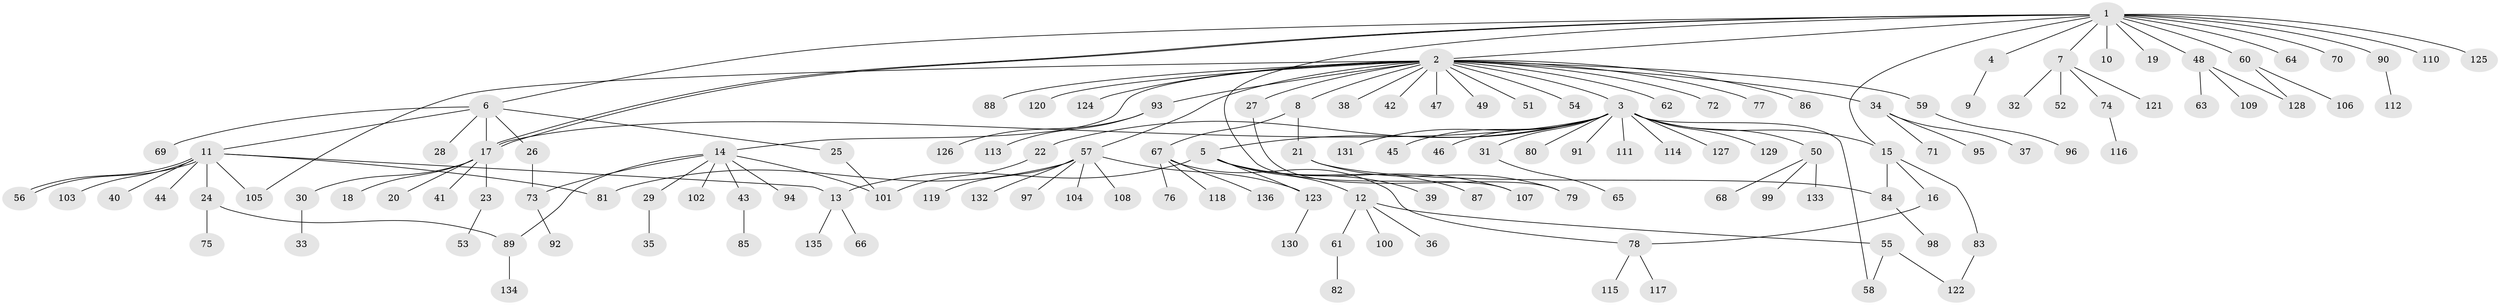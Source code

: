 // coarse degree distribution, {14: 0.014705882352941176, 10: 0.014705882352941176, 6: 0.04411764705882353, 1: 0.5294117647058824, 5: 0.014705882352941176, 4: 0.07352941176470588, 3: 0.08823529411764706, 7: 0.04411764705882353, 2: 0.17647058823529413}
// Generated by graph-tools (version 1.1) at 2025/50/03/04/25 22:50:32]
// undirected, 136 vertices, 155 edges
graph export_dot {
  node [color=gray90,style=filled];
  1;
  2;
  3;
  4;
  5;
  6;
  7;
  8;
  9;
  10;
  11;
  12;
  13;
  14;
  15;
  16;
  17;
  18;
  19;
  20;
  21;
  22;
  23;
  24;
  25;
  26;
  27;
  28;
  29;
  30;
  31;
  32;
  33;
  34;
  35;
  36;
  37;
  38;
  39;
  40;
  41;
  42;
  43;
  44;
  45;
  46;
  47;
  48;
  49;
  50;
  51;
  52;
  53;
  54;
  55;
  56;
  57;
  58;
  59;
  60;
  61;
  62;
  63;
  64;
  65;
  66;
  67;
  68;
  69;
  70;
  71;
  72;
  73;
  74;
  75;
  76;
  77;
  78;
  79;
  80;
  81;
  82;
  83;
  84;
  85;
  86;
  87;
  88;
  89;
  90;
  91;
  92;
  93;
  94;
  95;
  96;
  97;
  98;
  99;
  100;
  101;
  102;
  103;
  104;
  105;
  106;
  107;
  108;
  109;
  110;
  111;
  112;
  113;
  114;
  115;
  116;
  117;
  118;
  119;
  120;
  121;
  122;
  123;
  124;
  125;
  126;
  127;
  128;
  129;
  130;
  131;
  132;
  133;
  134;
  135;
  136;
  1 -- 2;
  1 -- 4;
  1 -- 6;
  1 -- 7;
  1 -- 10;
  1 -- 15;
  1 -- 17;
  1 -- 17;
  1 -- 19;
  1 -- 48;
  1 -- 60;
  1 -- 64;
  1 -- 70;
  1 -- 90;
  1 -- 107;
  1 -- 110;
  1 -- 125;
  2 -- 3;
  2 -- 8;
  2 -- 14;
  2 -- 27;
  2 -- 34;
  2 -- 38;
  2 -- 42;
  2 -- 47;
  2 -- 49;
  2 -- 51;
  2 -- 54;
  2 -- 57;
  2 -- 59;
  2 -- 62;
  2 -- 72;
  2 -- 77;
  2 -- 86;
  2 -- 88;
  2 -- 93;
  2 -- 105;
  2 -- 120;
  2 -- 124;
  3 -- 5;
  3 -- 15;
  3 -- 17;
  3 -- 22;
  3 -- 31;
  3 -- 45;
  3 -- 46;
  3 -- 50;
  3 -- 58;
  3 -- 80;
  3 -- 91;
  3 -- 111;
  3 -- 114;
  3 -- 127;
  3 -- 129;
  3 -- 131;
  4 -- 9;
  5 -- 12;
  5 -- 13;
  5 -- 39;
  5 -- 87;
  5 -- 107;
  5 -- 123;
  6 -- 11;
  6 -- 17;
  6 -- 25;
  6 -- 26;
  6 -- 28;
  6 -- 69;
  7 -- 32;
  7 -- 52;
  7 -- 74;
  7 -- 121;
  8 -- 21;
  8 -- 67;
  11 -- 13;
  11 -- 24;
  11 -- 40;
  11 -- 44;
  11 -- 56;
  11 -- 56;
  11 -- 81;
  11 -- 103;
  11 -- 105;
  12 -- 36;
  12 -- 55;
  12 -- 61;
  12 -- 100;
  13 -- 66;
  13 -- 135;
  14 -- 29;
  14 -- 43;
  14 -- 73;
  14 -- 89;
  14 -- 94;
  14 -- 101;
  14 -- 102;
  15 -- 16;
  15 -- 83;
  15 -- 84;
  16 -- 78;
  17 -- 18;
  17 -- 20;
  17 -- 23;
  17 -- 30;
  17 -- 41;
  21 -- 79;
  21 -- 84;
  22 -- 101;
  23 -- 53;
  24 -- 75;
  24 -- 89;
  25 -- 101;
  26 -- 73;
  27 -- 79;
  29 -- 35;
  30 -- 33;
  31 -- 65;
  34 -- 37;
  34 -- 71;
  34 -- 95;
  43 -- 85;
  48 -- 63;
  48 -- 109;
  48 -- 128;
  50 -- 68;
  50 -- 99;
  50 -- 133;
  55 -- 58;
  55 -- 122;
  57 -- 81;
  57 -- 97;
  57 -- 104;
  57 -- 108;
  57 -- 119;
  57 -- 123;
  57 -- 132;
  59 -- 96;
  60 -- 106;
  60 -- 128;
  61 -- 82;
  67 -- 76;
  67 -- 78;
  67 -- 118;
  67 -- 136;
  73 -- 92;
  74 -- 116;
  78 -- 115;
  78 -- 117;
  83 -- 122;
  84 -- 98;
  89 -- 134;
  90 -- 112;
  93 -- 113;
  93 -- 126;
  123 -- 130;
}
